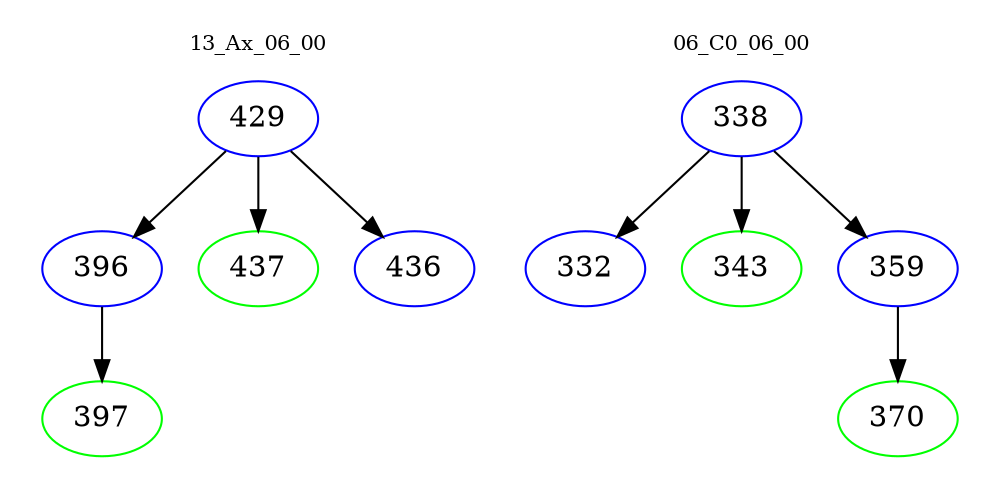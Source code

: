 digraph{
subgraph cluster_0 {
color = white
label = "13_Ax_06_00";
fontsize=10;
T0_429 [label="429", color="blue"]
T0_429 -> T0_396 [color="black"]
T0_396 [label="396", color="blue"]
T0_396 -> T0_397 [color="black"]
T0_397 [label="397", color="green"]
T0_429 -> T0_437 [color="black"]
T0_437 [label="437", color="green"]
T0_429 -> T0_436 [color="black"]
T0_436 [label="436", color="blue"]
}
subgraph cluster_1 {
color = white
label = "06_C0_06_00";
fontsize=10;
T1_338 [label="338", color="blue"]
T1_338 -> T1_332 [color="black"]
T1_332 [label="332", color="blue"]
T1_338 -> T1_343 [color="black"]
T1_343 [label="343", color="green"]
T1_338 -> T1_359 [color="black"]
T1_359 [label="359", color="blue"]
T1_359 -> T1_370 [color="black"]
T1_370 [label="370", color="green"]
}
}
